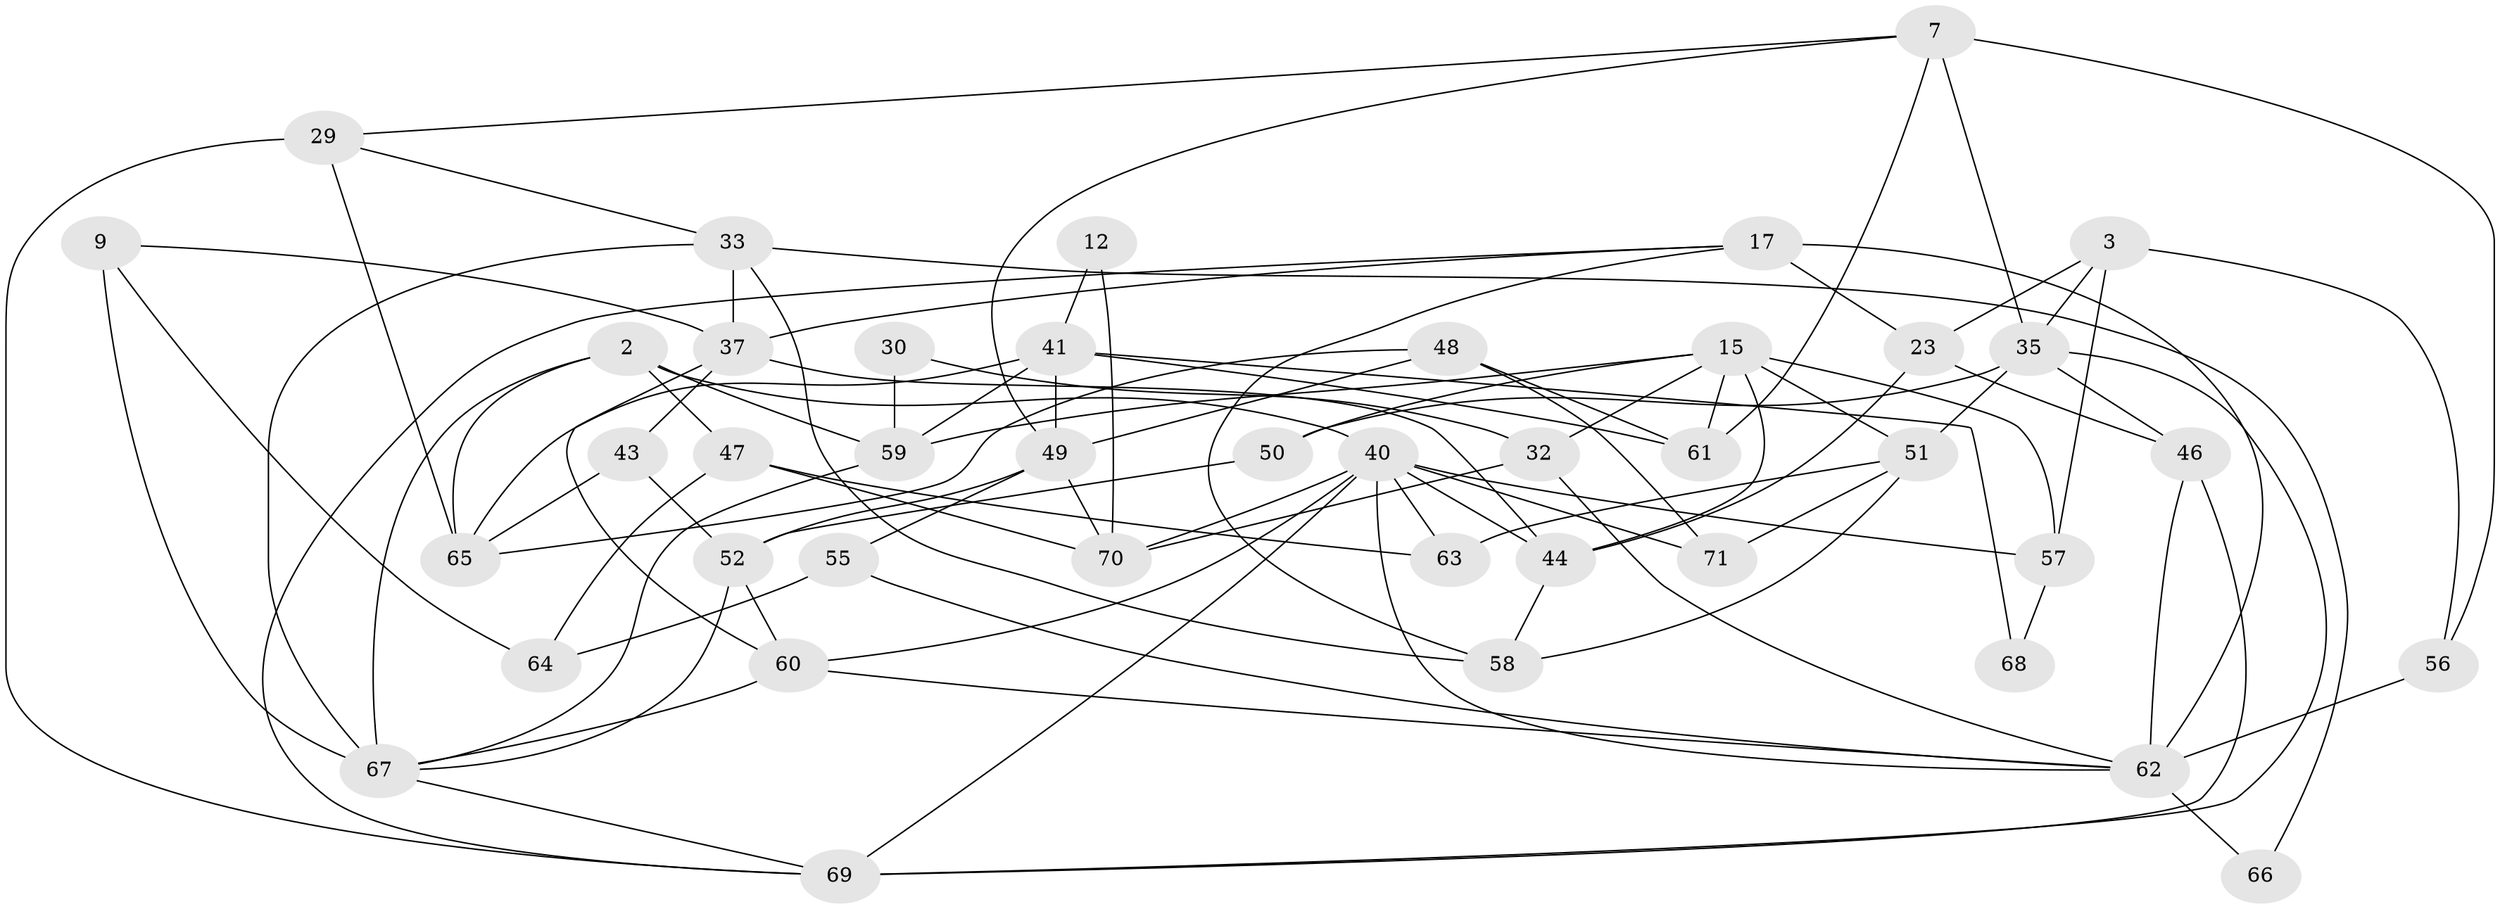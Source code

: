 // original degree distribution, {3: 0.23943661971830985, 7: 0.014084507042253521, 4: 0.3380281690140845, 6: 0.08450704225352113, 5: 0.16901408450704225, 2: 0.1267605633802817, 8: 0.028169014084507043}
// Generated by graph-tools (version 1.1) at 2025/54/03/04/25 21:54:37]
// undirected, 42 vertices, 94 edges
graph export_dot {
graph [start="1"]
  node [color=gray90,style=filled];
  2;
  3;
  7;
  9;
  12;
  15;
  17 [super="+14"];
  23;
  29 [super="+25"];
  30;
  32;
  33;
  35 [super="+6"];
  37 [super="+34+28"];
  40 [super="+16+31+18"];
  41;
  43;
  44 [super="+24"];
  46 [super="+22"];
  47 [super="+21"];
  48;
  49 [super="+1"];
  50;
  51;
  52 [super="+11+38"];
  55;
  56;
  57 [super="+26"];
  58;
  59 [super="+4"];
  60 [super="+53"];
  61;
  62 [super="+19+45"];
  63;
  64;
  65 [super="+8"];
  66;
  67 [super="+42+54"];
  68;
  69 [super="+20"];
  70 [super="+13+39"];
  71;
  2 -- 47 [weight=2];
  2 -- 59;
  2 -- 65;
  2 -- 40 [weight=2];
  2 -- 67;
  3 -- 56;
  3 -- 23;
  3 -- 35;
  3 -- 57;
  7 -- 61;
  7 -- 35 [weight=2];
  7 -- 56;
  7 -- 49;
  7 -- 29;
  9 -- 64;
  9 -- 37;
  9 -- 67 [weight=3];
  12 -- 41;
  12 -- 70;
  15 -- 51;
  15 -- 32;
  15 -- 44;
  15 -- 50;
  15 -- 57 [weight=2];
  15 -- 61;
  15 -- 59;
  17 -- 37;
  17 -- 62 [weight=3];
  17 -- 58;
  17 -- 23;
  17 -- 69;
  23 -- 46;
  23 -- 44;
  29 -- 69 [weight=2];
  29 -- 65;
  29 -- 33;
  30 -- 59;
  30 -- 32;
  32 -- 62;
  32 -- 70;
  33 -- 37;
  33 -- 58;
  33 -- 66;
  33 -- 67;
  35 -- 46 [weight=2];
  35 -- 50;
  35 -- 51;
  35 -- 69;
  37 -- 60 [weight=2];
  37 -- 43;
  37 -- 44;
  40 -- 57;
  40 -- 60 [weight=2];
  40 -- 62 [weight=2];
  40 -- 69 [weight=2];
  40 -- 71;
  40 -- 44 [weight=2];
  40 -- 63;
  40 -- 70;
  41 -- 59 [weight=2];
  41 -- 61;
  41 -- 65 [weight=2];
  41 -- 68;
  41 -- 49;
  43 -- 65;
  43 -- 52;
  44 -- 58;
  46 -- 69;
  46 -- 62;
  47 -- 64;
  47 -- 63;
  47 -- 70;
  48 -- 61;
  48 -- 49;
  48 -- 71;
  48 -- 65;
  49 -- 55;
  49 -- 52;
  49 -- 70;
  50 -- 52;
  51 -- 71;
  51 -- 63;
  51 -- 58;
  52 -- 60;
  52 -- 67;
  55 -- 64;
  55 -- 62;
  56 -- 62 [weight=2];
  57 -- 68;
  59 -- 67;
  60 -- 62;
  60 -- 67;
  62 -- 66;
  67 -- 69;
}
